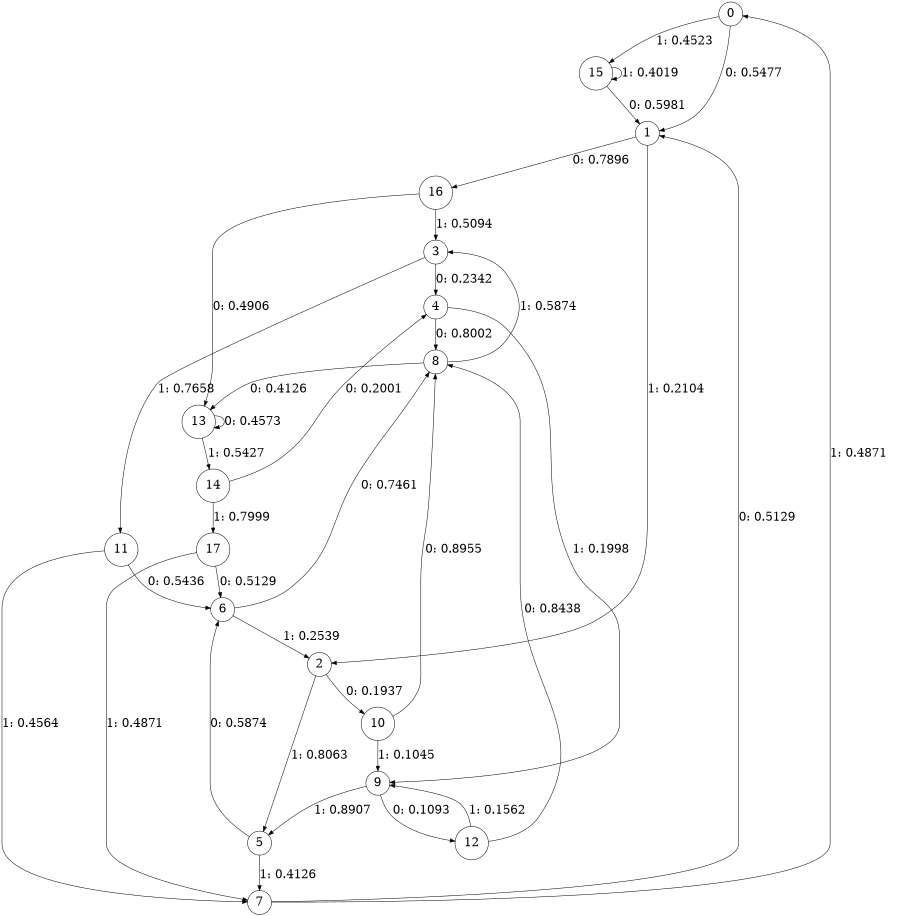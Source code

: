 digraph "ch6faceL5" {
size = "6,8.5";
ratio = "fill";
node [shape = circle];
node [fontsize = 24];
edge [fontsize = 24];
0 -> 1 [label = "0: 0.5477   "];
0 -> 15 [label = "1: 0.4523   "];
1 -> 16 [label = "0: 0.7896   "];
1 -> 2 [label = "1: 0.2104   "];
2 -> 10 [label = "0: 0.1937   "];
2 -> 5 [label = "1: 0.8063   "];
3 -> 4 [label = "0: 0.2342   "];
3 -> 11 [label = "1: 0.7658   "];
4 -> 8 [label = "0: 0.8002   "];
4 -> 9 [label = "1: 0.1998   "];
5 -> 6 [label = "0: 0.5874   "];
5 -> 7 [label = "1: 0.4126   "];
6 -> 8 [label = "0: 0.7461   "];
6 -> 2 [label = "1: 0.2539   "];
7 -> 1 [label = "0: 0.5129   "];
7 -> 0 [label = "1: 0.4871   "];
8 -> 13 [label = "0: 0.4126   "];
8 -> 3 [label = "1: 0.5874   "];
9 -> 12 [label = "0: 0.1093   "];
9 -> 5 [label = "1: 0.8907   "];
10 -> 8 [label = "0: 0.8955   "];
10 -> 9 [label = "1: 0.1045   "];
11 -> 6 [label = "0: 0.5436   "];
11 -> 7 [label = "1: 0.4564   "];
12 -> 8 [label = "0: 0.8438   "];
12 -> 9 [label = "1: 0.1562   "];
13 -> 13 [label = "0: 0.4573   "];
13 -> 14 [label = "1: 0.5427   "];
14 -> 4 [label = "0: 0.2001   "];
14 -> 17 [label = "1: 0.7999   "];
15 -> 1 [label = "0: 0.5981   "];
15 -> 15 [label = "1: 0.4019   "];
16 -> 13 [label = "0: 0.4906   "];
16 -> 3 [label = "1: 0.5094   "];
17 -> 6 [label = "0: 0.5129   "];
17 -> 7 [label = "1: 0.4871   "];
}